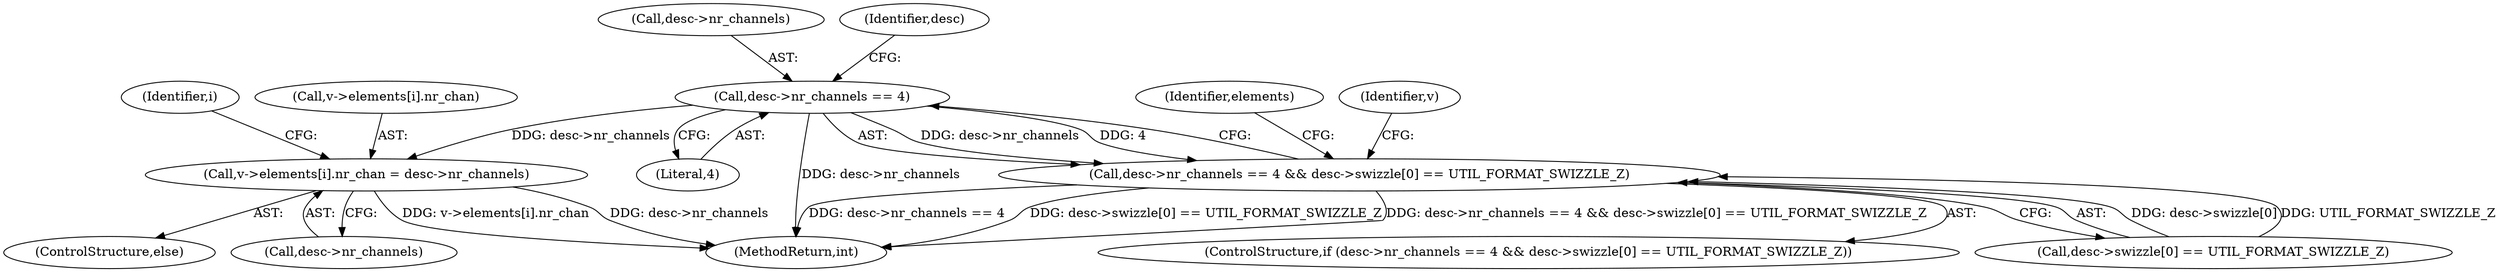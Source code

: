 digraph "0_virglrenderer_737c3350850ca4dbc5633b3bdb4118176ce59920@pointer" {
"1000484" [label="(Call,desc->nr_channels == 4)"];
"1000483" [label="(Call,desc->nr_channels == 4 && desc->swizzle[0] == UTIL_FORMAT_SWIZZLE_Z)"];
"1000524" [label="(Call,v->elements[i].nr_chan = desc->nr_channels)"];
"1000483" [label="(Call,desc->nr_channels == 4 && desc->swizzle[0] == UTIL_FORMAT_SWIZZLE_Z)"];
"1000525" [label="(Call,v->elements[i].nr_chan)"];
"1000139" [label="(Identifier,i)"];
"1000482" [label="(ControlStructure,if (desc->nr_channels == 4 && desc->swizzle[0] == UTIL_FORMAT_SWIZZLE_Z))"];
"1000510" [label="(Identifier,elements)"];
"1000641" [label="(MethodReturn,int)"];
"1000489" [label="(Call,desc->swizzle[0] == UTIL_FORMAT_SWIZZLE_Z)"];
"1000524" [label="(Call,v->elements[i].nr_chan = desc->nr_channels)"];
"1000485" [label="(Call,desc->nr_channels)"];
"1000532" [label="(Call,desc->nr_channels)"];
"1000500" [label="(Identifier,v)"];
"1000484" [label="(Call,desc->nr_channels == 4)"];
"1000523" [label="(ControlStructure,else)"];
"1000492" [label="(Identifier,desc)"];
"1000488" [label="(Literal,4)"];
"1000484" -> "1000483"  [label="AST: "];
"1000484" -> "1000488"  [label="CFG: "];
"1000485" -> "1000484"  [label="AST: "];
"1000488" -> "1000484"  [label="AST: "];
"1000492" -> "1000484"  [label="CFG: "];
"1000483" -> "1000484"  [label="CFG: "];
"1000484" -> "1000641"  [label="DDG: desc->nr_channels"];
"1000484" -> "1000483"  [label="DDG: desc->nr_channels"];
"1000484" -> "1000483"  [label="DDG: 4"];
"1000484" -> "1000524"  [label="DDG: desc->nr_channels"];
"1000483" -> "1000482"  [label="AST: "];
"1000483" -> "1000489"  [label="CFG: "];
"1000489" -> "1000483"  [label="AST: "];
"1000500" -> "1000483"  [label="CFG: "];
"1000510" -> "1000483"  [label="CFG: "];
"1000483" -> "1000641"  [label="DDG: desc->swizzle[0] == UTIL_FORMAT_SWIZZLE_Z"];
"1000483" -> "1000641"  [label="DDG: desc->nr_channels == 4 && desc->swizzle[0] == UTIL_FORMAT_SWIZZLE_Z"];
"1000483" -> "1000641"  [label="DDG: desc->nr_channels == 4"];
"1000489" -> "1000483"  [label="DDG: desc->swizzle[0]"];
"1000489" -> "1000483"  [label="DDG: UTIL_FORMAT_SWIZZLE_Z"];
"1000524" -> "1000523"  [label="AST: "];
"1000524" -> "1000532"  [label="CFG: "];
"1000525" -> "1000524"  [label="AST: "];
"1000532" -> "1000524"  [label="AST: "];
"1000139" -> "1000524"  [label="CFG: "];
"1000524" -> "1000641"  [label="DDG: v->elements[i].nr_chan"];
"1000524" -> "1000641"  [label="DDG: desc->nr_channels"];
}
